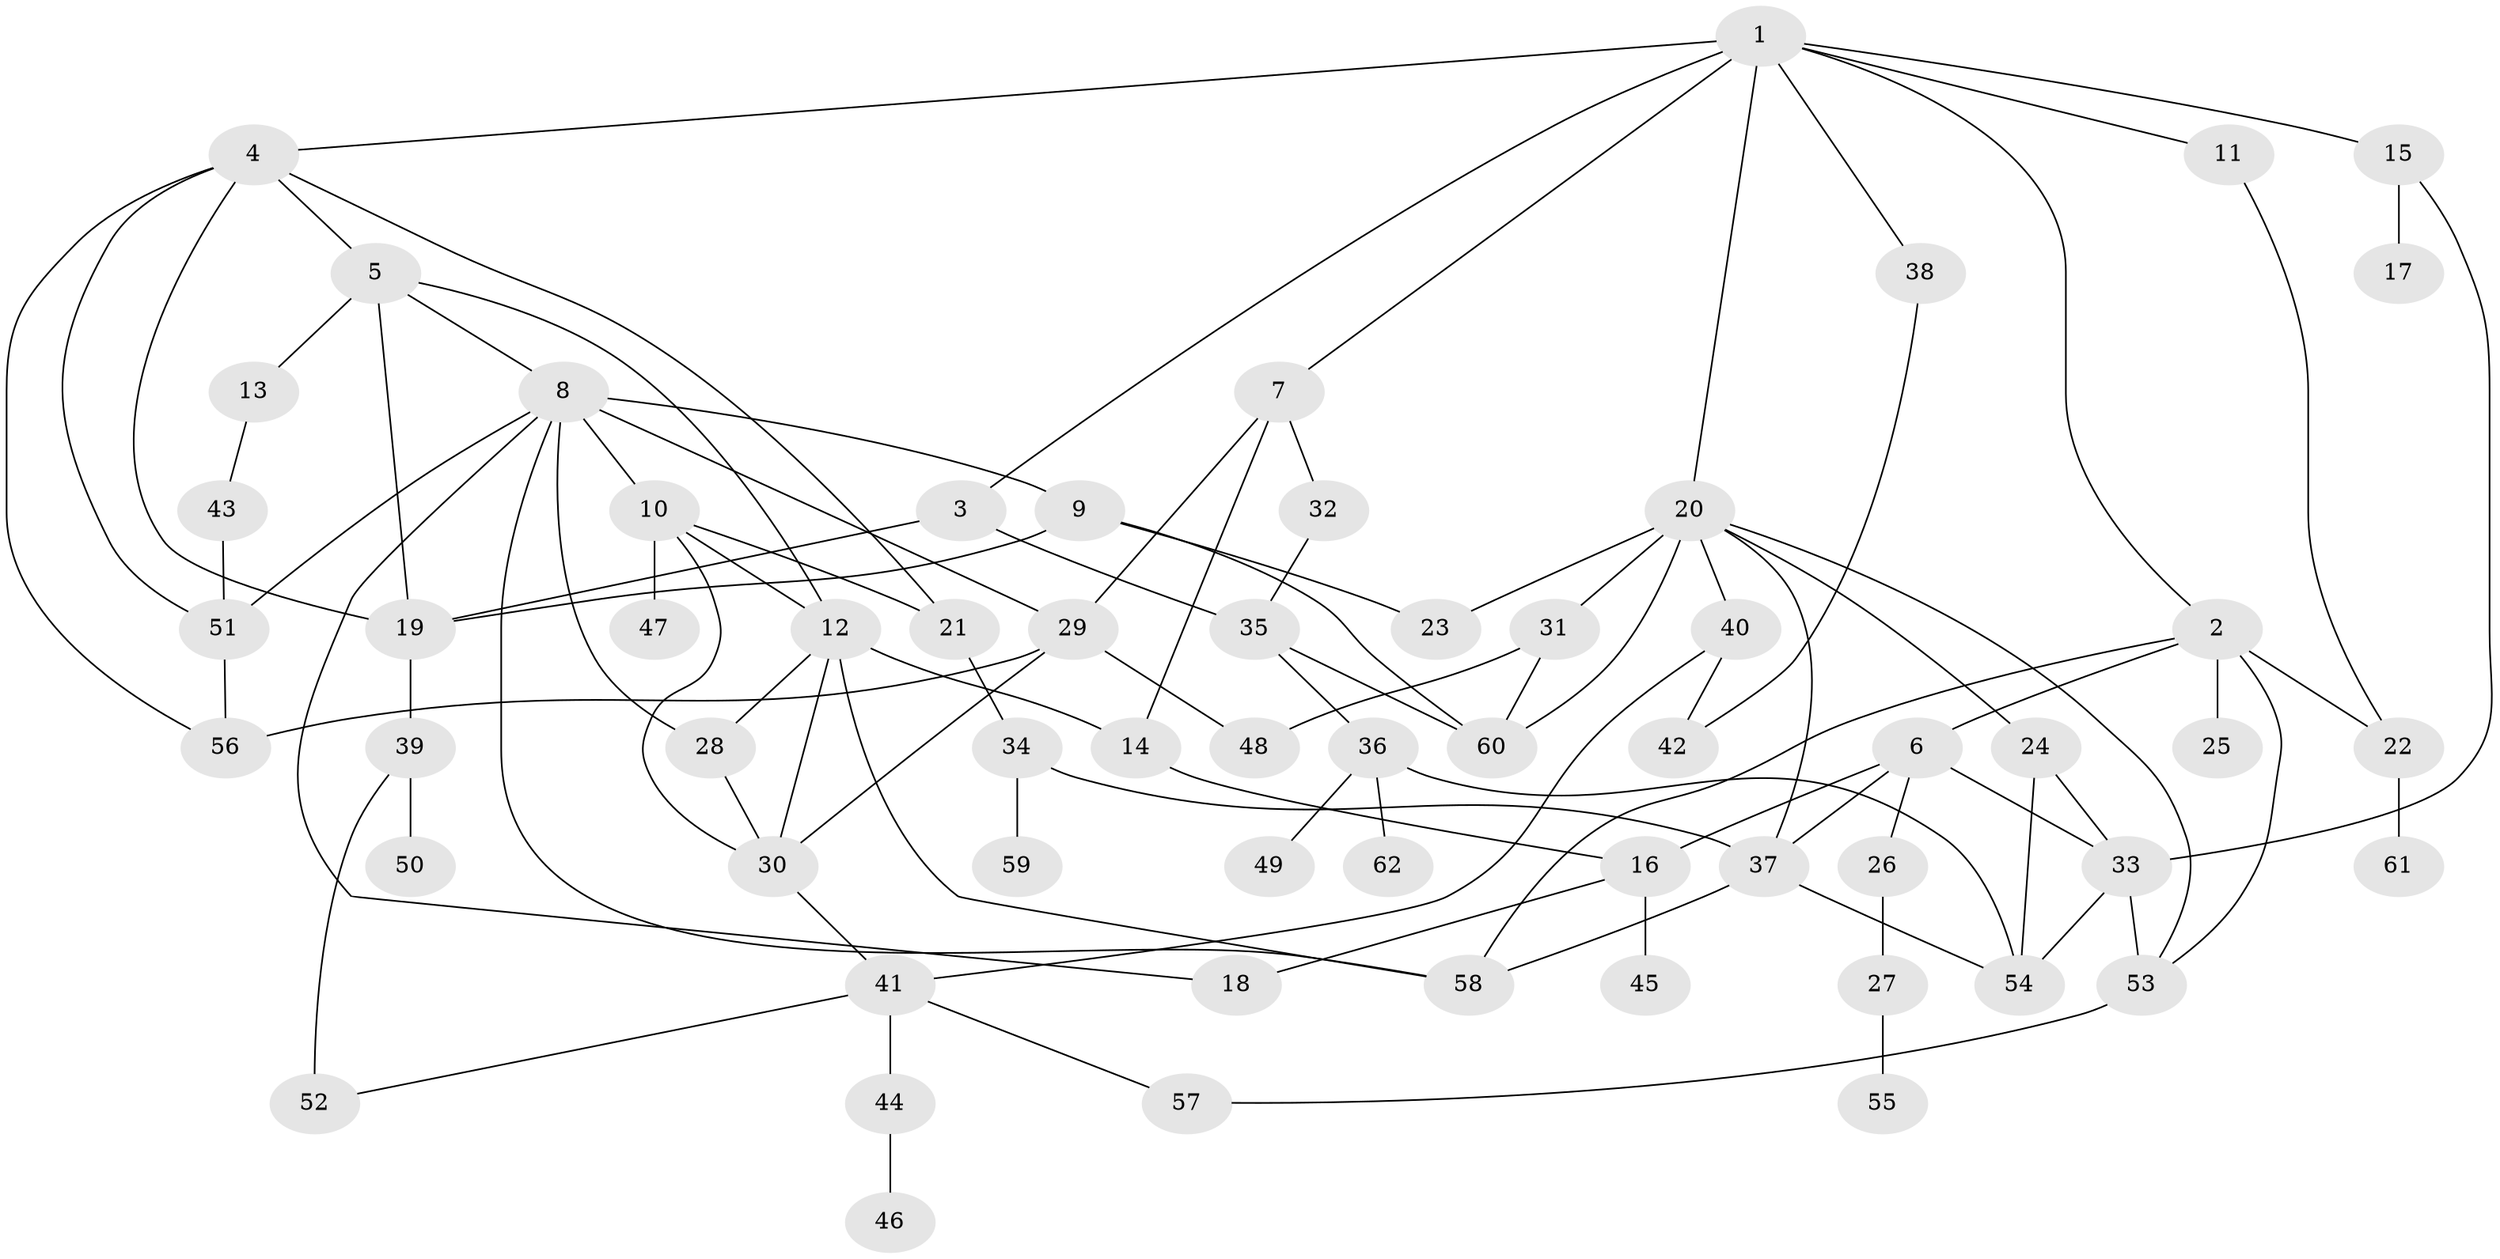// original degree distribution, {8: 0.008064516129032258, 7: 0.024193548387096774, 3: 0.21774193548387097, 6: 0.016129032258064516, 4: 0.0967741935483871, 5: 0.08064516129032258, 1: 0.24193548387096775, 2: 0.31451612903225806}
// Generated by graph-tools (version 1.1) at 2025/34/03/09/25 02:34:23]
// undirected, 62 vertices, 101 edges
graph export_dot {
graph [start="1"]
  node [color=gray90,style=filled];
  1;
  2;
  3;
  4;
  5;
  6;
  7;
  8;
  9;
  10;
  11;
  12;
  13;
  14;
  15;
  16;
  17;
  18;
  19;
  20;
  21;
  22;
  23;
  24;
  25;
  26;
  27;
  28;
  29;
  30;
  31;
  32;
  33;
  34;
  35;
  36;
  37;
  38;
  39;
  40;
  41;
  42;
  43;
  44;
  45;
  46;
  47;
  48;
  49;
  50;
  51;
  52;
  53;
  54;
  55;
  56;
  57;
  58;
  59;
  60;
  61;
  62;
  1 -- 2 [weight=1.0];
  1 -- 3 [weight=1.0];
  1 -- 4 [weight=1.0];
  1 -- 7 [weight=1.0];
  1 -- 11 [weight=1.0];
  1 -- 15 [weight=1.0];
  1 -- 20 [weight=1.0];
  1 -- 38 [weight=1.0];
  2 -- 6 [weight=2.0];
  2 -- 22 [weight=1.0];
  2 -- 25 [weight=1.0];
  2 -- 53 [weight=1.0];
  2 -- 58 [weight=1.0];
  3 -- 19 [weight=1.0];
  3 -- 35 [weight=1.0];
  4 -- 5 [weight=1.0];
  4 -- 19 [weight=1.0];
  4 -- 21 [weight=1.0];
  4 -- 51 [weight=1.0];
  4 -- 56 [weight=1.0];
  5 -- 8 [weight=1.0];
  5 -- 12 [weight=1.0];
  5 -- 13 [weight=1.0];
  5 -- 19 [weight=1.0];
  6 -- 16 [weight=1.0];
  6 -- 26 [weight=1.0];
  6 -- 33 [weight=1.0];
  6 -- 37 [weight=1.0];
  7 -- 14 [weight=1.0];
  7 -- 29 [weight=1.0];
  7 -- 32 [weight=1.0];
  8 -- 9 [weight=1.0];
  8 -- 10 [weight=1.0];
  8 -- 18 [weight=1.0];
  8 -- 28 [weight=3.0];
  8 -- 29 [weight=1.0];
  8 -- 51 [weight=1.0];
  8 -- 58 [weight=1.0];
  9 -- 19 [weight=2.0];
  9 -- 23 [weight=1.0];
  9 -- 60 [weight=1.0];
  10 -- 12 [weight=1.0];
  10 -- 21 [weight=1.0];
  10 -- 30 [weight=1.0];
  10 -- 47 [weight=2.0];
  11 -- 22 [weight=1.0];
  12 -- 14 [weight=1.0];
  12 -- 28 [weight=1.0];
  12 -- 30 [weight=1.0];
  12 -- 58 [weight=1.0];
  13 -- 43 [weight=1.0];
  14 -- 16 [weight=1.0];
  15 -- 17 [weight=1.0];
  15 -- 33 [weight=1.0];
  16 -- 18 [weight=1.0];
  16 -- 45 [weight=1.0];
  19 -- 39 [weight=1.0];
  20 -- 23 [weight=3.0];
  20 -- 24 [weight=1.0];
  20 -- 31 [weight=1.0];
  20 -- 37 [weight=1.0];
  20 -- 40 [weight=1.0];
  20 -- 53 [weight=1.0];
  20 -- 60 [weight=1.0];
  21 -- 34 [weight=1.0];
  22 -- 61 [weight=1.0];
  24 -- 33 [weight=1.0];
  24 -- 54 [weight=1.0];
  26 -- 27 [weight=1.0];
  27 -- 55 [weight=1.0];
  28 -- 30 [weight=1.0];
  29 -- 30 [weight=1.0];
  29 -- 48 [weight=1.0];
  29 -- 56 [weight=2.0];
  30 -- 41 [weight=1.0];
  31 -- 48 [weight=2.0];
  31 -- 60 [weight=1.0];
  32 -- 35 [weight=1.0];
  33 -- 53 [weight=1.0];
  33 -- 54 [weight=1.0];
  34 -- 37 [weight=1.0];
  34 -- 59 [weight=1.0];
  35 -- 36 [weight=1.0];
  35 -- 60 [weight=1.0];
  36 -- 49 [weight=1.0];
  36 -- 54 [weight=1.0];
  36 -- 62 [weight=1.0];
  37 -- 54 [weight=1.0];
  37 -- 58 [weight=1.0];
  38 -- 42 [weight=1.0];
  39 -- 50 [weight=1.0];
  39 -- 52 [weight=1.0];
  40 -- 41 [weight=1.0];
  40 -- 42 [weight=1.0];
  41 -- 44 [weight=3.0];
  41 -- 52 [weight=1.0];
  41 -- 57 [weight=1.0];
  43 -- 51 [weight=1.0];
  44 -- 46 [weight=1.0];
  51 -- 56 [weight=1.0];
  53 -- 57 [weight=1.0];
}
